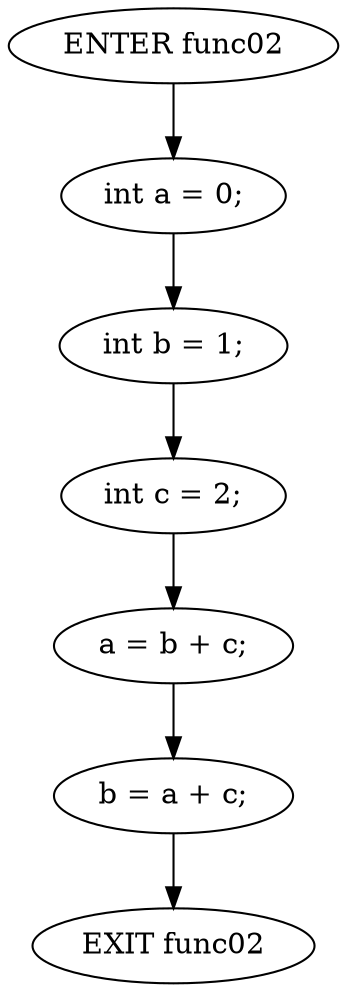 digraph G {
  0 [ label="ENTER func02" ];
  1 [ label="EXIT func02" ];
  2 [ label="int a = 0;" ];
  3 [ label="int b = 1;" ];
  4 [ label="int c = 2;" ];
  5 [ label="a = b + c;" ];
  6 [ label="b = a + c;" ];
  0 -> 2;
  2 -> 3;
  3 -> 4;
  4 -> 5;
  5 -> 6;
  6 -> 1;
}
